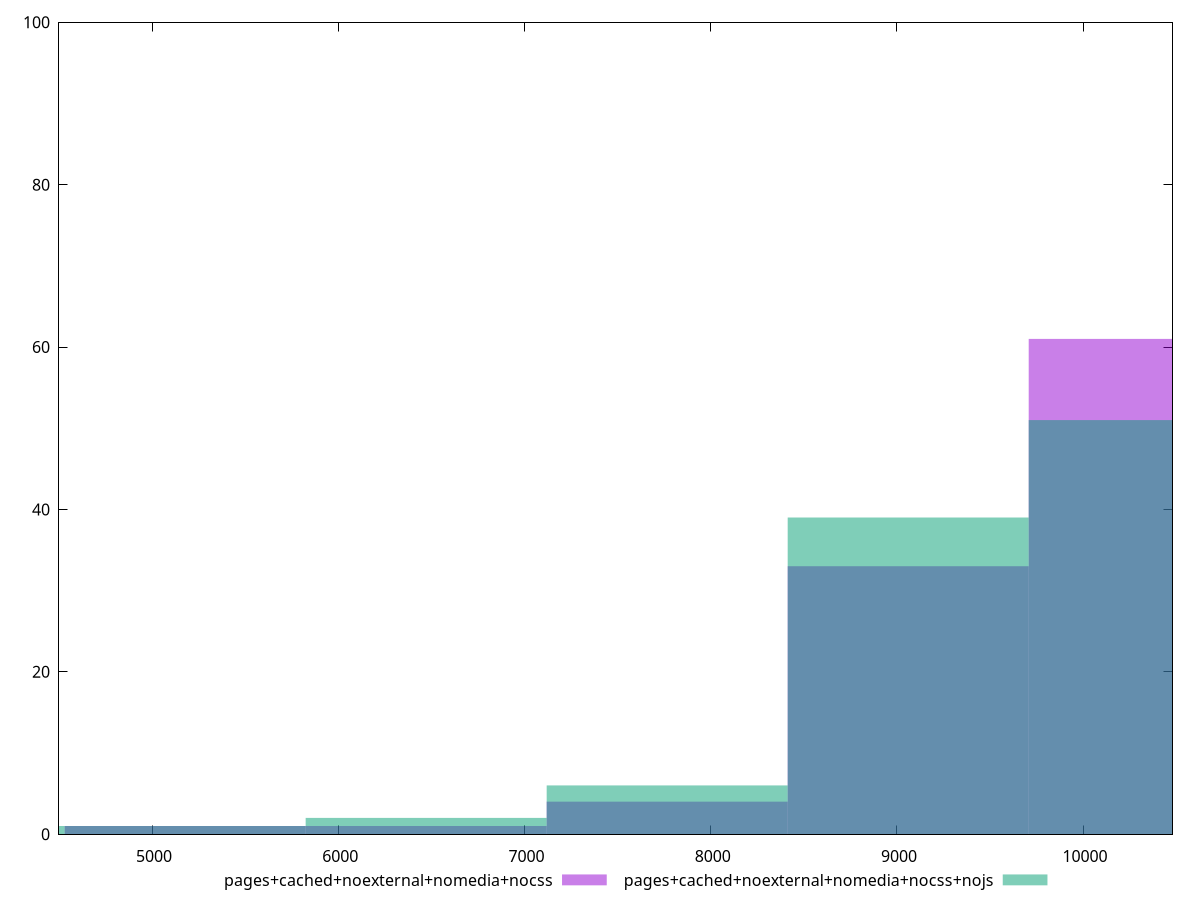 reset

$pagesCachedNoexternalNomediaNocss <<EOF
10354.964271291867 61
5177.482135645933 1
9060.593737380383 33
7766.2232034689005 4
6471.852669557416 1
EOF

$pagesCachedNoexternalNomediaNocssNojs <<EOF
10354.964271291867 51
9060.593737380383 39
7766.2232034689005 6
3883.1116017344502 1
5177.482135645933 1
6471.852669557416 2
EOF

set key outside below
set boxwidth 1294.3705339114833
set xrange [4500:10480]
set yrange [0:100]
set trange [0:100]
set style fill transparent solid 0.5 noborder
set terminal svg size 640, 500 enhanced background rgb 'white'
set output "reprap/uses-text-compression/comparison/histogram/4_vs_5.svg"

plot $pagesCachedNoexternalNomediaNocss title "pages+cached+noexternal+nomedia+nocss" with boxes, \
     $pagesCachedNoexternalNomediaNocssNojs title "pages+cached+noexternal+nomedia+nocss+nojs" with boxes

reset
